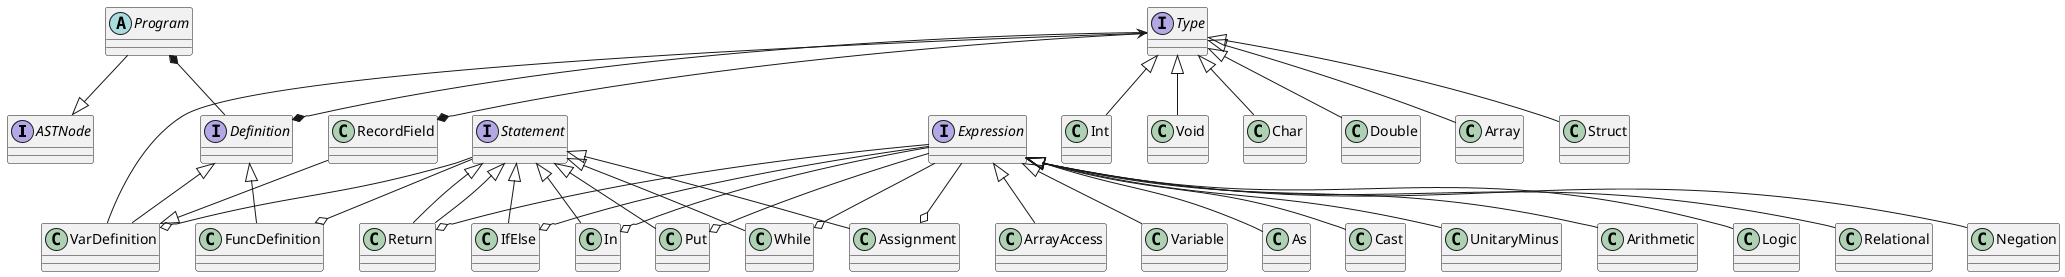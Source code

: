 @startuml AST

interface ASTNode
interface Statement
abstract class Program
interface Definition
interface Expression
interface Type
class RecordField


' Definitions
class VarDefinition
class FuncDefinition

' Types
class Int
class Void
class Char
class Double
class Array
class Struct

' Statements
class Assignment
class IfElse
class Return
class In
class Put
class While

' Expressions
class Cast
class UnitaryMinus
class Arithmetic
class Logic
class Relational
class Negation
class ArrayAccess
class Variable
class As

'Main Relations
Program --|> ASTNode
Program *-- Definition
Definition <|-- FuncDefinition
Definition <|-- VarDefinition

' Relations of Statement
Statement --o FuncDefinition
Statement --o VarDefinition

' Relations to Statement
Statement <|-- Return
Statement <|-- IfElse
Statement <|--  Assignment
Statement <|--  Put
Statement <|--  In
Statement <|--  While
Statement <|--  Return

' Relations of Expression
Expression --o IfElse
Expression --o Assignment
Expression --o Put
Expression --o In
Expression --o While
Expression --o Return

' Relations to Expression
Expression <|-- Cast
Expression <|-- UnitaryMinus
Expression <|-- Arithmetic
Expression <|-- Logic
Expression <|-- Relational
Expression <|-- Negation
Expression <|-- ArrayAccess
Expression <|-- Variable
Expression <|-- As

'Relation to Type
Type <|-- Int
Type <|-- Void
Type <|-- Char
Type <|-- Double
Type <|-- Array
Type <|-- Struct
Type --* RecordField
RecordField --|> VarDefinition

'Relation of Type
Type <-- VarDefinition
Type --* Definition
@enduml
